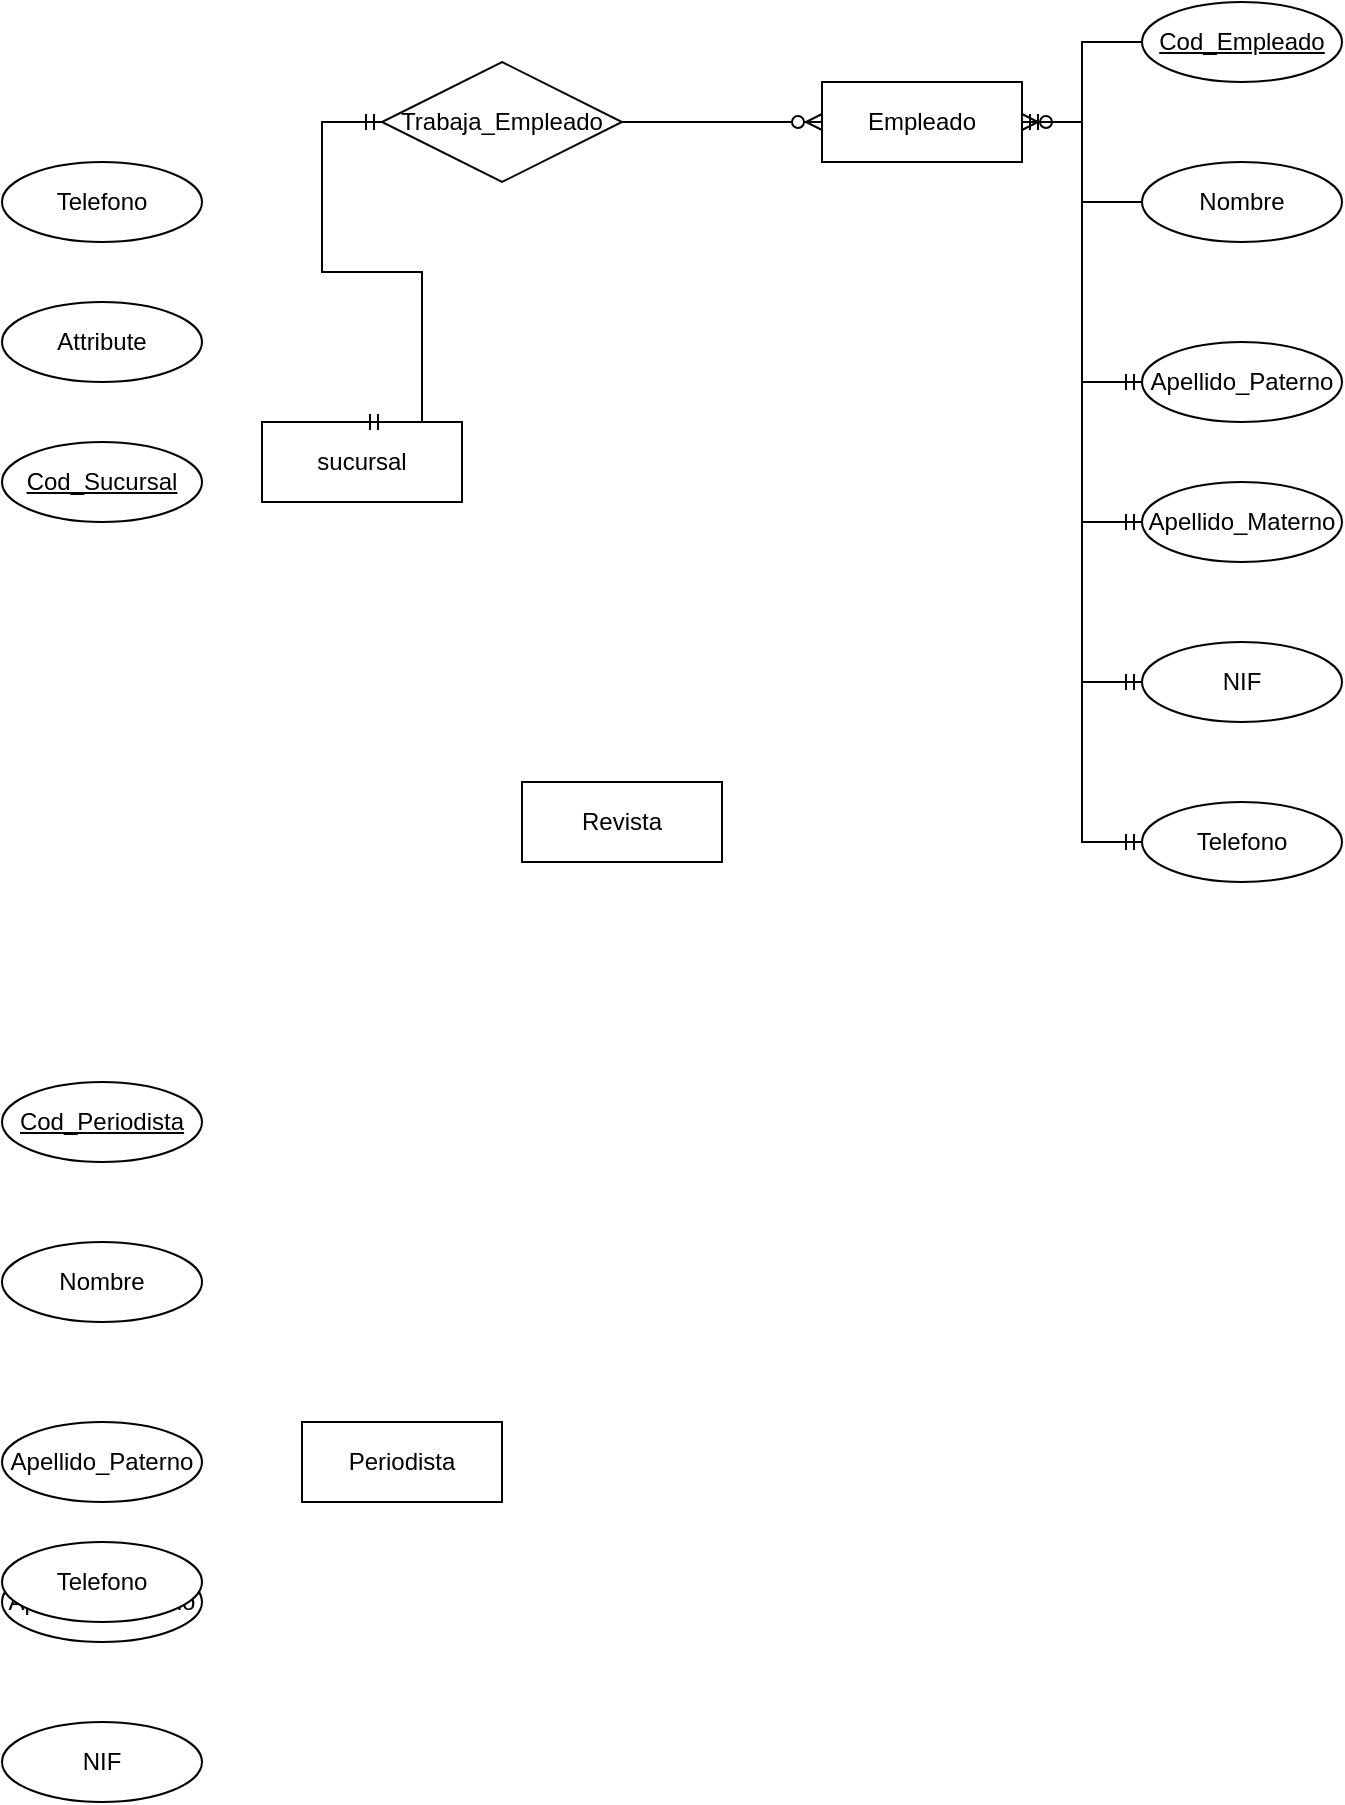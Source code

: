 <mxfile version="21.6.2" type="github">
  <diagram name="Page-1" id="UO4-BMnbqjIwqz6x6uQH">
    <mxGraphModel dx="478" dy="792" grid="1" gridSize="10" guides="1" tooltips="1" connect="1" arrows="1" fold="1" page="1" pageScale="1" pageWidth="850" pageHeight="1100" math="0" shadow="0">
      <root>
        <mxCell id="0" />
        <mxCell id="1" parent="0" />
        <mxCell id="WOpBPVeNc5zzb4Up8IcJ-1" value="sucursal" style="whiteSpace=wrap;html=1;align=center;" vertex="1" parent="1">
          <mxGeometry x="140" y="260" width="100" height="40" as="geometry" />
        </mxCell>
        <mxCell id="WOpBPVeNc5zzb4Up8IcJ-2" value="&lt;div&gt;Empleado&lt;/div&gt;" style="whiteSpace=wrap;html=1;align=center;" vertex="1" parent="1">
          <mxGeometry x="420" y="90" width="100" height="40" as="geometry" />
        </mxCell>
        <mxCell id="WOpBPVeNc5zzb4Up8IcJ-3" value="&lt;div&gt;Periodista&lt;/div&gt;" style="whiteSpace=wrap;html=1;align=center;" vertex="1" parent="1">
          <mxGeometry x="160" y="760" width="100" height="40" as="geometry" />
        </mxCell>
        <mxCell id="WOpBPVeNc5zzb4Up8IcJ-4" value="Revista" style="whiteSpace=wrap;html=1;align=center;" vertex="1" parent="1">
          <mxGeometry x="270" y="440" width="100" height="40" as="geometry" />
        </mxCell>
        <mxCell id="WOpBPVeNc5zzb4Up8IcJ-5" value="Telefono" style="ellipse;whiteSpace=wrap;html=1;align=center;" vertex="1" parent="1">
          <mxGeometry x="10" y="130" width="100" height="40" as="geometry" />
        </mxCell>
        <mxCell id="WOpBPVeNc5zzb4Up8IcJ-6" value="Attribute" style="ellipse;whiteSpace=wrap;html=1;align=center;" vertex="1" parent="1">
          <mxGeometry x="10" y="200" width="100" height="40" as="geometry" />
        </mxCell>
        <mxCell id="WOpBPVeNc5zzb4Up8IcJ-7" value="&lt;div&gt;Cod_Sucursal&lt;/div&gt;" style="ellipse;whiteSpace=wrap;html=1;align=center;fontStyle=4;" vertex="1" parent="1">
          <mxGeometry x="10" y="270" width="100" height="40" as="geometry" />
        </mxCell>
        <mxCell id="WOpBPVeNc5zzb4Up8IcJ-8" value="Cod_Empleado" style="ellipse;whiteSpace=wrap;html=1;align=center;fontStyle=4;" vertex="1" parent="1">
          <mxGeometry x="580" y="50" width="100" height="40" as="geometry" />
        </mxCell>
        <mxCell id="WOpBPVeNc5zzb4Up8IcJ-9" value="Nombre" style="ellipse;whiteSpace=wrap;html=1;align=center;" vertex="1" parent="1">
          <mxGeometry x="580" y="130" width="100" height="40" as="geometry" />
        </mxCell>
        <mxCell id="WOpBPVeNc5zzb4Up8IcJ-10" value="&lt;div&gt;Apellido_Paterno&lt;/div&gt;" style="ellipse;whiteSpace=wrap;html=1;align=center;" vertex="1" parent="1">
          <mxGeometry x="580" y="220" width="100" height="40" as="geometry" />
        </mxCell>
        <mxCell id="WOpBPVeNc5zzb4Up8IcJ-11" value="&lt;div&gt;Apellido_Materno&lt;/div&gt;" style="ellipse;whiteSpace=wrap;html=1;align=center;" vertex="1" parent="1">
          <mxGeometry x="580" y="290" width="100" height="40" as="geometry" />
        </mxCell>
        <mxCell id="WOpBPVeNc5zzb4Up8IcJ-13" value="&lt;div&gt;NIF&lt;/div&gt;" style="ellipse;whiteSpace=wrap;html=1;align=center;" vertex="1" parent="1">
          <mxGeometry x="580" y="370" width="100" height="40" as="geometry" />
        </mxCell>
        <mxCell id="WOpBPVeNc5zzb4Up8IcJ-14" value="Telefono" style="ellipse;whiteSpace=wrap;html=1;align=center;" vertex="1" parent="1">
          <mxGeometry x="580" y="450" width="100" height="40" as="geometry" />
        </mxCell>
        <mxCell id="WOpBPVeNc5zzb4Up8IcJ-15" value="Trabaja_Empleado" style="shape=rhombus;perimeter=rhombusPerimeter;whiteSpace=wrap;html=1;align=center;" vertex="1" parent="1">
          <mxGeometry x="200" y="80" width="120" height="60" as="geometry" />
        </mxCell>
        <mxCell id="WOpBPVeNc5zzb4Up8IcJ-16" value="Cod_Periodista" style="ellipse;whiteSpace=wrap;html=1;align=center;fontStyle=4;" vertex="1" parent="1">
          <mxGeometry x="10" y="590" width="100" height="40" as="geometry" />
        </mxCell>
        <mxCell id="WOpBPVeNc5zzb4Up8IcJ-17" value="Nombre" style="ellipse;whiteSpace=wrap;html=1;align=center;" vertex="1" parent="1">
          <mxGeometry x="10" y="670" width="100" height="40" as="geometry" />
        </mxCell>
        <mxCell id="WOpBPVeNc5zzb4Up8IcJ-18" value="&lt;div&gt;Apellido_Paterno&lt;/div&gt;" style="ellipse;whiteSpace=wrap;html=1;align=center;" vertex="1" parent="1">
          <mxGeometry x="10" y="760" width="100" height="40" as="geometry" />
        </mxCell>
        <mxCell id="WOpBPVeNc5zzb4Up8IcJ-19" value="&lt;div&gt;Apellido_Materno&lt;/div&gt;" style="ellipse;whiteSpace=wrap;html=1;align=center;" vertex="1" parent="1">
          <mxGeometry x="10" y="830" width="100" height="40" as="geometry" />
        </mxCell>
        <mxCell id="WOpBPVeNc5zzb4Up8IcJ-20" value="&lt;div&gt;NIF&lt;/div&gt;" style="ellipse;whiteSpace=wrap;html=1;align=center;" vertex="1" parent="1">
          <mxGeometry x="10" y="910" width="100" height="40" as="geometry" />
        </mxCell>
        <mxCell id="WOpBPVeNc5zzb4Up8IcJ-21" value="Telefono" style="ellipse;whiteSpace=wrap;html=1;align=center;" vertex="1" parent="1">
          <mxGeometry x="10" y="820" width="100" height="40" as="geometry" />
        </mxCell>
        <mxCell id="WOpBPVeNc5zzb4Up8IcJ-22" value="" style="edgeStyle=entityRelationEdgeStyle;fontSize=12;html=1;endArrow=ERzeroToMany;endFill=1;rounded=0;exitX=1;exitY=0.5;exitDx=0;exitDy=0;" edge="1" parent="1" source="WOpBPVeNc5zzb4Up8IcJ-15" target="WOpBPVeNc5zzb4Up8IcJ-2">
          <mxGeometry width="100" height="100" relative="1" as="geometry">
            <mxPoint x="340" y="420" as="sourcePoint" />
            <mxPoint x="440" y="320" as="targetPoint" />
          </mxGeometry>
        </mxCell>
        <mxCell id="WOpBPVeNc5zzb4Up8IcJ-27" value="" style="edgeStyle=entityRelationEdgeStyle;fontSize=12;html=1;endArrow=ERmandOne;rounded=0;entryX=1;entryY=0.5;entryDx=0;entryDy=0;exitX=0;exitY=0.5;exitDx=0;exitDy=0;" edge="1" parent="1" source="WOpBPVeNc5zzb4Up8IcJ-8" target="WOpBPVeNc5zzb4Up8IcJ-2">
          <mxGeometry width="100" height="100" relative="1" as="geometry">
            <mxPoint x="340" y="420" as="sourcePoint" />
            <mxPoint x="440" y="320" as="targetPoint" />
          </mxGeometry>
        </mxCell>
        <mxCell id="WOpBPVeNc5zzb4Up8IcJ-28" value="" style="edgeStyle=entityRelationEdgeStyle;fontSize=12;html=1;endArrow=ERzeroToMany;endFill=1;rounded=0;exitX=0;exitY=0.5;exitDx=0;exitDy=0;" edge="1" parent="1" source="WOpBPVeNc5zzb4Up8IcJ-9" target="WOpBPVeNc5zzb4Up8IcJ-2">
          <mxGeometry width="100" height="100" relative="1" as="geometry">
            <mxPoint x="340" y="420" as="sourcePoint" />
            <mxPoint x="440" y="320" as="targetPoint" />
          </mxGeometry>
        </mxCell>
        <mxCell id="WOpBPVeNc5zzb4Up8IcJ-29" value="" style="edgeStyle=entityRelationEdgeStyle;fontSize=12;html=1;endArrow=ERmandOne;rounded=0;entryX=0;entryY=0.5;entryDx=0;entryDy=0;exitX=1;exitY=0.5;exitDx=0;exitDy=0;" edge="1" parent="1" source="WOpBPVeNc5zzb4Up8IcJ-2" target="WOpBPVeNc5zzb4Up8IcJ-10">
          <mxGeometry width="100" height="100" relative="1" as="geometry">
            <mxPoint x="340" y="420" as="sourcePoint" />
            <mxPoint x="440" y="320" as="targetPoint" />
          </mxGeometry>
        </mxCell>
        <mxCell id="WOpBPVeNc5zzb4Up8IcJ-30" value="" style="edgeStyle=entityRelationEdgeStyle;fontSize=12;html=1;endArrow=ERmandOne;rounded=0;entryX=0;entryY=0.5;entryDx=0;entryDy=0;exitX=1;exitY=0.5;exitDx=0;exitDy=0;" edge="1" parent="1" source="WOpBPVeNc5zzb4Up8IcJ-2" target="WOpBPVeNc5zzb4Up8IcJ-11">
          <mxGeometry width="100" height="100" relative="1" as="geometry">
            <mxPoint x="340" y="420" as="sourcePoint" />
            <mxPoint x="440" y="320" as="targetPoint" />
          </mxGeometry>
        </mxCell>
        <mxCell id="WOpBPVeNc5zzb4Up8IcJ-31" value="" style="edgeStyle=entityRelationEdgeStyle;fontSize=12;html=1;endArrow=ERmandOne;rounded=0;entryX=0;entryY=0.5;entryDx=0;entryDy=0;exitX=1;exitY=0.5;exitDx=0;exitDy=0;" edge="1" parent="1" source="WOpBPVeNc5zzb4Up8IcJ-2" target="WOpBPVeNc5zzb4Up8IcJ-13">
          <mxGeometry width="100" height="100" relative="1" as="geometry">
            <mxPoint x="340" y="420" as="sourcePoint" />
            <mxPoint x="440" y="320" as="targetPoint" />
          </mxGeometry>
        </mxCell>
        <mxCell id="WOpBPVeNc5zzb4Up8IcJ-32" value="" style="edgeStyle=entityRelationEdgeStyle;fontSize=12;html=1;endArrow=ERmandOne;rounded=0;entryX=0;entryY=0.5;entryDx=0;entryDy=0;exitX=1;exitY=0.5;exitDx=0;exitDy=0;" edge="1" parent="1" source="WOpBPVeNc5zzb4Up8IcJ-2" target="WOpBPVeNc5zzb4Up8IcJ-14">
          <mxGeometry width="100" height="100" relative="1" as="geometry">
            <mxPoint x="340" y="420" as="sourcePoint" />
            <mxPoint x="440" y="320" as="targetPoint" />
          </mxGeometry>
        </mxCell>
        <mxCell id="WOpBPVeNc5zzb4Up8IcJ-33" value="" style="edgeStyle=entityRelationEdgeStyle;fontSize=12;html=1;endArrow=ERmandOne;startArrow=ERmandOne;rounded=0;exitX=0.5;exitY=0;exitDx=0;exitDy=0;" edge="1" parent="1" source="WOpBPVeNc5zzb4Up8IcJ-1" target="WOpBPVeNc5zzb4Up8IcJ-15">
          <mxGeometry width="100" height="100" relative="1" as="geometry">
            <mxPoint x="160" y="160" as="sourcePoint" />
            <mxPoint x="210" y="110" as="targetPoint" />
          </mxGeometry>
        </mxCell>
      </root>
    </mxGraphModel>
  </diagram>
</mxfile>
